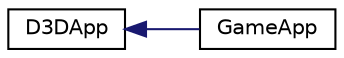 digraph "Graphical Class Hierarchy"
{
 // LATEX_PDF_SIZE
  edge [fontname="Helvetica",fontsize="10",labelfontname="Helvetica",labelfontsize="10"];
  node [fontname="Helvetica",fontsize="10",shape=record];
  rankdir="LR";
  Node0 [label="D3DApp",height=0.2,width=0.4,color="black", fillcolor="white", style="filled",URL="$class_d3_d_app.html",tooltip="the illustration of D3DApp class The basic class for init the window and init the directx9."];
  Node0 -> Node1 [dir="back",color="midnightblue",fontsize="10",style="solid",fontname="Helvetica"];
  Node1 [label="GameApp",height=0.2,width=0.4,color="black", fillcolor="white", style="filled",URL="$class_game_app.html",tooltip="the illustration of GameApp class The subclass of D3DApp. This is the main part of the game circle."];
}

